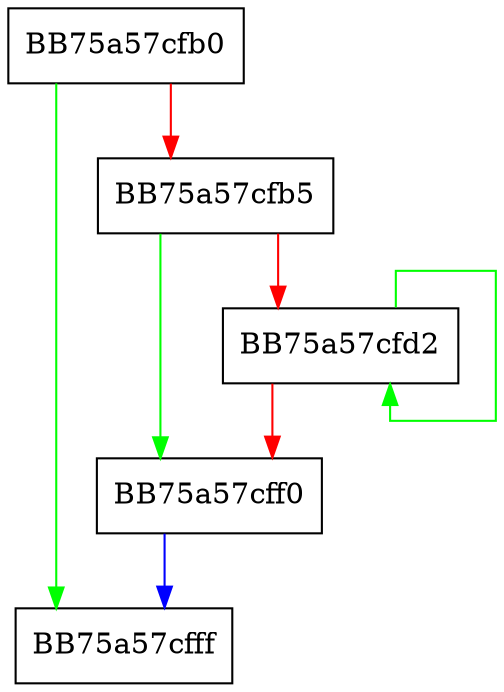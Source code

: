 digraph Decrypt {
  node [shape="box"];
  graph [splines=ortho];
  BB75a57cfb0 -> BB75a57cfff [color="green"];
  BB75a57cfb0 -> BB75a57cfb5 [color="red"];
  BB75a57cfb5 -> BB75a57cff0 [color="green"];
  BB75a57cfb5 -> BB75a57cfd2 [color="red"];
  BB75a57cfd2 -> BB75a57cfd2 [color="green"];
  BB75a57cfd2 -> BB75a57cff0 [color="red"];
  BB75a57cff0 -> BB75a57cfff [color="blue"];
}